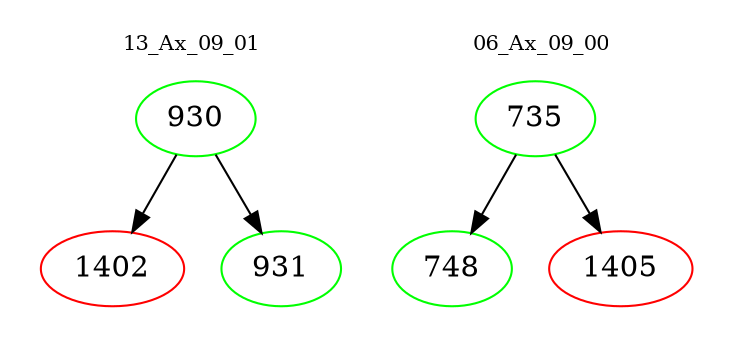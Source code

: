 digraph{
subgraph cluster_0 {
color = white
label = "13_Ax_09_01";
fontsize=10;
T0_930 [label="930", color="green"]
T0_930 -> T0_1402 [color="black"]
T0_1402 [label="1402", color="red"]
T0_930 -> T0_931 [color="black"]
T0_931 [label="931", color="green"]
}
subgraph cluster_1 {
color = white
label = "06_Ax_09_00";
fontsize=10;
T1_735 [label="735", color="green"]
T1_735 -> T1_748 [color="black"]
T1_748 [label="748", color="green"]
T1_735 -> T1_1405 [color="black"]
T1_1405 [label="1405", color="red"]
}
}
